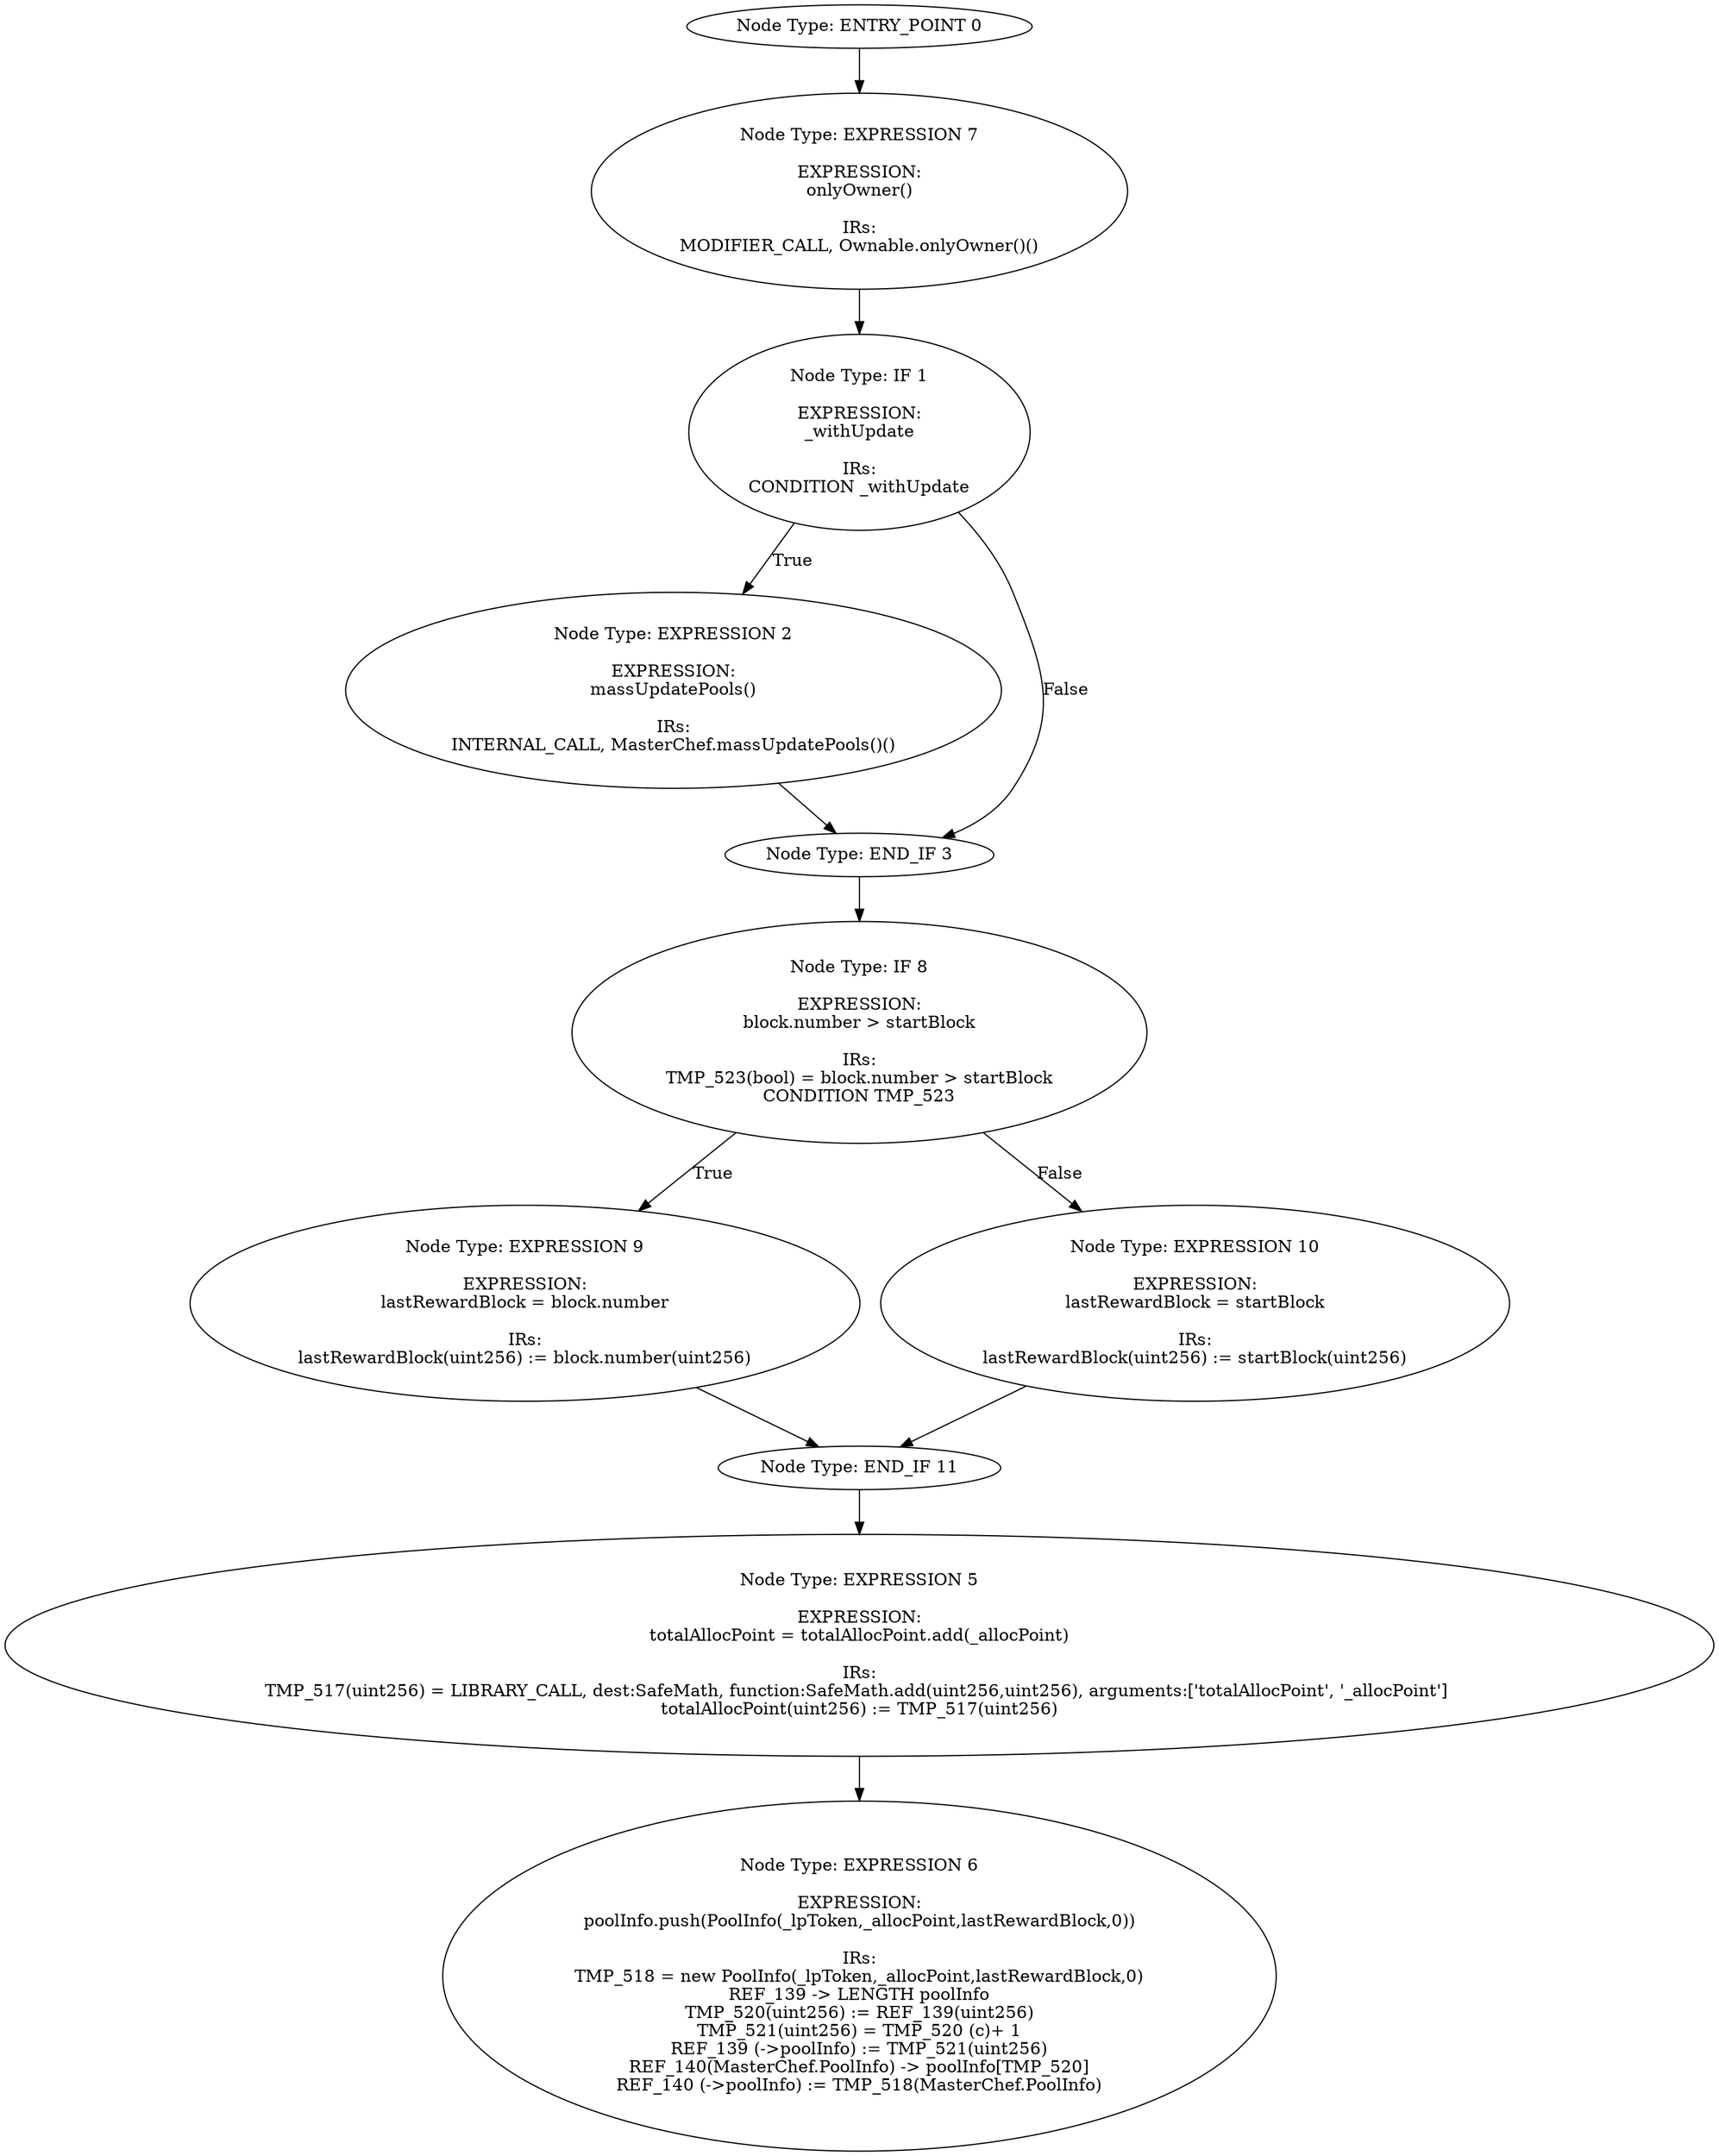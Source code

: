 digraph{
0[label="Node Type: ENTRY_POINT 0
"];
0->7;
1[label="Node Type: IF 1

EXPRESSION:
_withUpdate

IRs:
CONDITION _withUpdate"];
1->2[label="True"];
1->3[label="False"];
2[label="Node Type: EXPRESSION 2

EXPRESSION:
massUpdatePools()

IRs:
INTERNAL_CALL, MasterChef.massUpdatePools()()"];
2->3;
3[label="Node Type: END_IF 3
"];
3->8;
5[label="Node Type: EXPRESSION 5

EXPRESSION:
totalAllocPoint = totalAllocPoint.add(_allocPoint)

IRs:
TMP_517(uint256) = LIBRARY_CALL, dest:SafeMath, function:SafeMath.add(uint256,uint256), arguments:['totalAllocPoint', '_allocPoint'] 
totalAllocPoint(uint256) := TMP_517(uint256)"];
5->6;
6[label="Node Type: EXPRESSION 6

EXPRESSION:
poolInfo.push(PoolInfo(_lpToken,_allocPoint,lastRewardBlock,0))

IRs:
TMP_518 = new PoolInfo(_lpToken,_allocPoint,lastRewardBlock,0)
REF_139 -> LENGTH poolInfo
TMP_520(uint256) := REF_139(uint256)
TMP_521(uint256) = TMP_520 (c)+ 1
REF_139 (->poolInfo) := TMP_521(uint256)
REF_140(MasterChef.PoolInfo) -> poolInfo[TMP_520]
REF_140 (->poolInfo) := TMP_518(MasterChef.PoolInfo)"];
7[label="Node Type: EXPRESSION 7

EXPRESSION:
onlyOwner()

IRs:
MODIFIER_CALL, Ownable.onlyOwner()()"];
7->1;
8[label="Node Type: IF 8

EXPRESSION:
block.number > startBlock

IRs:
TMP_523(bool) = block.number > startBlock
CONDITION TMP_523"];
8->9[label="True"];
8->10[label="False"];
9[label="Node Type: EXPRESSION 9

EXPRESSION:
lastRewardBlock = block.number

IRs:
lastRewardBlock(uint256) := block.number(uint256)"];
9->11;
10[label="Node Type: EXPRESSION 10

EXPRESSION:
lastRewardBlock = startBlock

IRs:
lastRewardBlock(uint256) := startBlock(uint256)"];
10->11;
11[label="Node Type: END_IF 11
"];
11->5;
}
